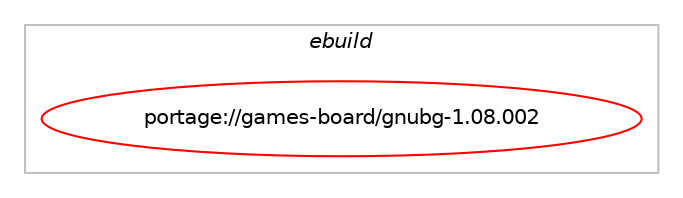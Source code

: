digraph prolog {

# *************
# Graph options
# *************

newrank=true;
concentrate=true;
compound=true;
graph [rankdir=LR,fontname=Helvetica,fontsize=10,ranksep=1.5];#, ranksep=2.5, nodesep=0.2];
edge  [arrowhead=vee];
node  [fontname=Helvetica,fontsize=10];

# **********
# The ebuild
# **********

subgraph cluster_leftcol {
color=gray;
label=<<i>ebuild</i>>;
id [label="portage://games-board/gnubg-1.08.002", color=red, width=4, href="../games-board/gnubg-1.08.002.svg"];
}

# ****************
# The dependencies
# ****************

subgraph cluster_midcol {
color=gray;
label=<<i>dependencies</i>>;
subgraph cluster_compile {
fillcolor="#eeeeee";
style=filled;
label=<<i>compile</i>>;
# *** BEGIN UNKNOWN DEPENDENCY TYPE (TODO) ***
# id -> equal(use_conditional_group(positive,gui,portage://games-board/gnubg-1.08.002,[package_dependency(portage://games-board/gnubg-1.08.002,install,no,media-libs,libcanberra,none,[,,],[],[use(enable(gtk3),none)]),package_dependency(portage://games-board/gnubg-1.08.002,install,no,x11-libs,gdk-pixbuf,none,[,,],[slot(2)],[]),package_dependency(portage://games-board/gnubg-1.08.002,install,no,x11-libs,gtk+,none,[,,],[slot(3)],[])]))
# *** END UNKNOWN DEPENDENCY TYPE (TODO) ***

# *** BEGIN UNKNOWN DEPENDENCY TYPE (TODO) ***
# id -> equal(use_conditional_group(positive,opengl,portage://games-board/gnubg-1.08.002,[package_dependency(portage://games-board/gnubg-1.08.002,install,no,media-libs,libepoxy,none,[,,],[],[])]))
# *** END UNKNOWN DEPENDENCY TYPE (TODO) ***

# *** BEGIN UNKNOWN DEPENDENCY TYPE (TODO) ***
# id -> equal(use_conditional_group(positive,python,portage://games-board/gnubg-1.08.002,[use_conditional_group(positive,python_single_target_python3_10,portage://games-board/gnubg-1.08.002,[package_dependency(portage://games-board/gnubg-1.08.002,install,no,dev-lang,python,none,[,,],[slot(3.10)],[])]),use_conditional_group(positive,python_single_target_python3_11,portage://games-board/gnubg-1.08.002,[package_dependency(portage://games-board/gnubg-1.08.002,install,no,dev-lang,python,none,[,,],[slot(3.11)],[])]),use_conditional_group(positive,python_single_target_python3_12,portage://games-board/gnubg-1.08.002,[package_dependency(portage://games-board/gnubg-1.08.002,install,no,dev-lang,python,none,[,,],[slot(3.12)],[])])]))
# *** END UNKNOWN DEPENDENCY TYPE (TODO) ***

# *** BEGIN UNKNOWN DEPENDENCY TYPE (TODO) ***
# id -> equal(use_conditional_group(positive,sqlite,portage://games-board/gnubg-1.08.002,[package_dependency(portage://games-board/gnubg-1.08.002,install,no,dev-db,sqlite,none,[,,],[slot(3)],[])]))
# *** END UNKNOWN DEPENDENCY TYPE (TODO) ***

# *** BEGIN UNKNOWN DEPENDENCY TYPE (TODO) ***
# id -> equal(package_dependency(portage://games-board/gnubg-1.08.002,install,no,dev-libs,cglm,none,[,,],[],[]))
# *** END UNKNOWN DEPENDENCY TYPE (TODO) ***

# *** BEGIN UNKNOWN DEPENDENCY TYPE (TODO) ***
# id -> equal(package_dependency(portage://games-board/gnubg-1.08.002,install,no,dev-libs,glib,none,[,,],[slot(2)],[]))
# *** END UNKNOWN DEPENDENCY TYPE (TODO) ***

# *** BEGIN UNKNOWN DEPENDENCY TYPE (TODO) ***
# id -> equal(package_dependency(portage://games-board/gnubg-1.08.002,install,no,dev-libs,gmp,none,[,,],any_same_slot,[]))
# *** END UNKNOWN DEPENDENCY TYPE (TODO) ***

# *** BEGIN UNKNOWN DEPENDENCY TYPE (TODO) ***
# id -> equal(package_dependency(portage://games-board/gnubg-1.08.002,install,no,media-fonts,dejavu,none,[,,],[],[]))
# *** END UNKNOWN DEPENDENCY TYPE (TODO) ***

# *** BEGIN UNKNOWN DEPENDENCY TYPE (TODO) ***
# id -> equal(package_dependency(portage://games-board/gnubg-1.08.002,install,no,media-libs,freetype,none,[,,],[slot(2)],[]))
# *** END UNKNOWN DEPENDENCY TYPE (TODO) ***

# *** BEGIN UNKNOWN DEPENDENCY TYPE (TODO) ***
# id -> equal(package_dependency(portage://games-board/gnubg-1.08.002,install,no,media-libs,libpng,none,[,,],any_same_slot,[]))
# *** END UNKNOWN DEPENDENCY TYPE (TODO) ***

# *** BEGIN UNKNOWN DEPENDENCY TYPE (TODO) ***
# id -> equal(package_dependency(portage://games-board/gnubg-1.08.002,install,no,net-misc,curl,none,[,,],[],[]))
# *** END UNKNOWN DEPENDENCY TYPE (TODO) ***

# *** BEGIN UNKNOWN DEPENDENCY TYPE (TODO) ***
# id -> equal(package_dependency(portage://games-board/gnubg-1.08.002,install,no,sys-libs,readline,none,[,,],any_same_slot,[]))
# *** END UNKNOWN DEPENDENCY TYPE (TODO) ***

# *** BEGIN UNKNOWN DEPENDENCY TYPE (TODO) ***
# id -> equal(package_dependency(portage://games-board/gnubg-1.08.002,install,no,virtual,libintl,none,[,,],[],[]))
# *** END UNKNOWN DEPENDENCY TYPE (TODO) ***

# *** BEGIN UNKNOWN DEPENDENCY TYPE (TODO) ***
# id -> equal(package_dependency(portage://games-board/gnubg-1.08.002,install,no,x11-libs,cairo,none,[,,],[],[use(enable(svg),positive)]))
# *** END UNKNOWN DEPENDENCY TYPE (TODO) ***

# *** BEGIN UNKNOWN DEPENDENCY TYPE (TODO) ***
# id -> equal(package_dependency(portage://games-board/gnubg-1.08.002,install,no,x11-libs,pango,none,[,,],[],[]))
# *** END UNKNOWN DEPENDENCY TYPE (TODO) ***

}
subgraph cluster_compileandrun {
fillcolor="#eeeeee";
style=filled;
label=<<i>compile and run</i>>;
}
subgraph cluster_run {
fillcolor="#eeeeee";
style=filled;
label=<<i>run</i>>;
# *** BEGIN UNKNOWN DEPENDENCY TYPE (TODO) ***
# id -> equal(use_conditional_group(positive,gui,portage://games-board/gnubg-1.08.002,[package_dependency(portage://games-board/gnubg-1.08.002,run,no,media-libs,libcanberra,none,[,,],[],[use(enable(gtk3),none)]),package_dependency(portage://games-board/gnubg-1.08.002,run,no,x11-libs,gdk-pixbuf,none,[,,],[slot(2)],[]),package_dependency(portage://games-board/gnubg-1.08.002,run,no,x11-libs,gtk+,none,[,,],[slot(3)],[])]))
# *** END UNKNOWN DEPENDENCY TYPE (TODO) ***

# *** BEGIN UNKNOWN DEPENDENCY TYPE (TODO) ***
# id -> equal(use_conditional_group(positive,opengl,portage://games-board/gnubg-1.08.002,[package_dependency(portage://games-board/gnubg-1.08.002,run,no,media-libs,libepoxy,none,[,,],[],[])]))
# *** END UNKNOWN DEPENDENCY TYPE (TODO) ***

# *** BEGIN UNKNOWN DEPENDENCY TYPE (TODO) ***
# id -> equal(use_conditional_group(positive,python,portage://games-board/gnubg-1.08.002,[use_conditional_group(positive,python_single_target_python3_10,portage://games-board/gnubg-1.08.002,[package_dependency(portage://games-board/gnubg-1.08.002,run,no,dev-lang,python,none,[,,],[slot(3.10)],[])]),use_conditional_group(positive,python_single_target_python3_11,portage://games-board/gnubg-1.08.002,[package_dependency(portage://games-board/gnubg-1.08.002,run,no,dev-lang,python,none,[,,],[slot(3.11)],[])]),use_conditional_group(positive,python_single_target_python3_12,portage://games-board/gnubg-1.08.002,[package_dependency(portage://games-board/gnubg-1.08.002,run,no,dev-lang,python,none,[,,],[slot(3.12)],[])])]))
# *** END UNKNOWN DEPENDENCY TYPE (TODO) ***

# *** BEGIN UNKNOWN DEPENDENCY TYPE (TODO) ***
# id -> equal(use_conditional_group(positive,sqlite,portage://games-board/gnubg-1.08.002,[package_dependency(portage://games-board/gnubg-1.08.002,run,no,dev-db,sqlite,none,[,,],[slot(3)],[])]))
# *** END UNKNOWN DEPENDENCY TYPE (TODO) ***

# *** BEGIN UNKNOWN DEPENDENCY TYPE (TODO) ***
# id -> equal(package_dependency(portage://games-board/gnubg-1.08.002,run,no,dev-libs,cglm,none,[,,],[],[]))
# *** END UNKNOWN DEPENDENCY TYPE (TODO) ***

# *** BEGIN UNKNOWN DEPENDENCY TYPE (TODO) ***
# id -> equal(package_dependency(portage://games-board/gnubg-1.08.002,run,no,dev-libs,glib,none,[,,],[slot(2)],[]))
# *** END UNKNOWN DEPENDENCY TYPE (TODO) ***

# *** BEGIN UNKNOWN DEPENDENCY TYPE (TODO) ***
# id -> equal(package_dependency(portage://games-board/gnubg-1.08.002,run,no,dev-libs,gmp,none,[,,],any_same_slot,[]))
# *** END UNKNOWN DEPENDENCY TYPE (TODO) ***

# *** BEGIN UNKNOWN DEPENDENCY TYPE (TODO) ***
# id -> equal(package_dependency(portage://games-board/gnubg-1.08.002,run,no,media-fonts,dejavu,none,[,,],[],[]))
# *** END UNKNOWN DEPENDENCY TYPE (TODO) ***

# *** BEGIN UNKNOWN DEPENDENCY TYPE (TODO) ***
# id -> equal(package_dependency(portage://games-board/gnubg-1.08.002,run,no,media-libs,freetype,none,[,,],[slot(2)],[]))
# *** END UNKNOWN DEPENDENCY TYPE (TODO) ***

# *** BEGIN UNKNOWN DEPENDENCY TYPE (TODO) ***
# id -> equal(package_dependency(portage://games-board/gnubg-1.08.002,run,no,media-libs,libpng,none,[,,],any_same_slot,[]))
# *** END UNKNOWN DEPENDENCY TYPE (TODO) ***

# *** BEGIN UNKNOWN DEPENDENCY TYPE (TODO) ***
# id -> equal(package_dependency(portage://games-board/gnubg-1.08.002,run,no,net-misc,curl,none,[,,],[],[]))
# *** END UNKNOWN DEPENDENCY TYPE (TODO) ***

# *** BEGIN UNKNOWN DEPENDENCY TYPE (TODO) ***
# id -> equal(package_dependency(portage://games-board/gnubg-1.08.002,run,no,sys-libs,readline,none,[,,],any_same_slot,[]))
# *** END UNKNOWN DEPENDENCY TYPE (TODO) ***

# *** BEGIN UNKNOWN DEPENDENCY TYPE (TODO) ***
# id -> equal(package_dependency(portage://games-board/gnubg-1.08.002,run,no,virtual,libintl,none,[,,],[],[]))
# *** END UNKNOWN DEPENDENCY TYPE (TODO) ***

# *** BEGIN UNKNOWN DEPENDENCY TYPE (TODO) ***
# id -> equal(package_dependency(portage://games-board/gnubg-1.08.002,run,no,x11-libs,cairo,none,[,,],[],[use(enable(svg),positive)]))
# *** END UNKNOWN DEPENDENCY TYPE (TODO) ***

# *** BEGIN UNKNOWN DEPENDENCY TYPE (TODO) ***
# id -> equal(package_dependency(portage://games-board/gnubg-1.08.002,run,no,x11-libs,pango,none,[,,],[],[]))
# *** END UNKNOWN DEPENDENCY TYPE (TODO) ***

}
}

# **************
# The candidates
# **************

subgraph cluster_choices {
rank=same;
color=gray;
label=<<i>candidates</i>>;

}

}
